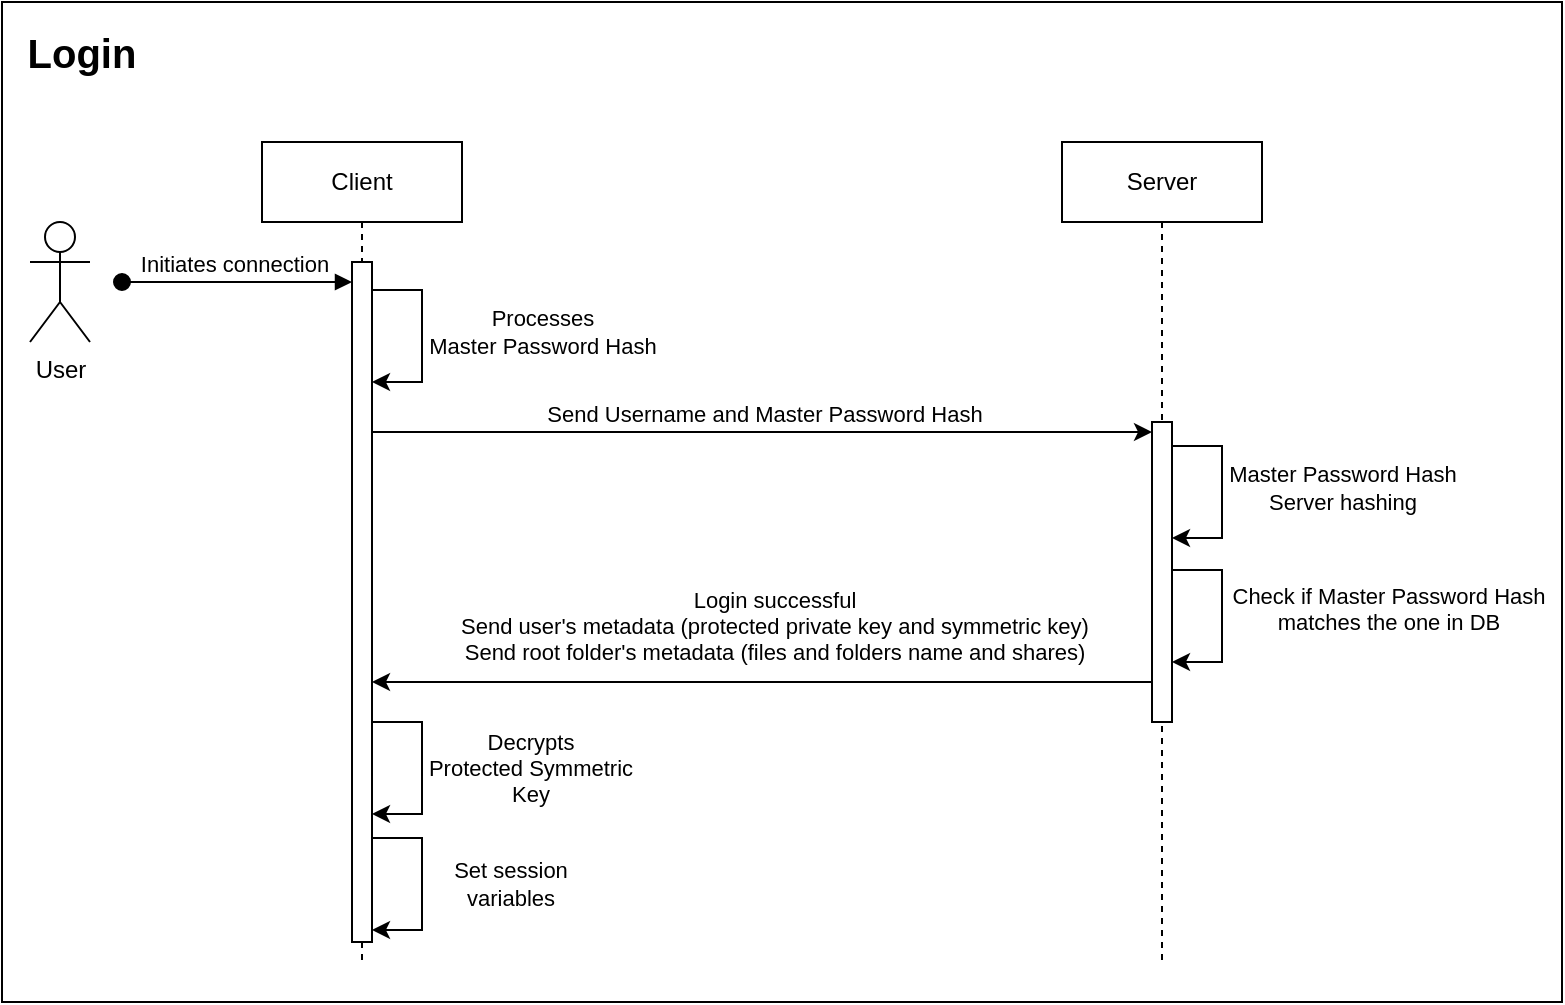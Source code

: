 <mxfile version="20.5.3" type="embed"><diagram name="Page-1" id="5Y11S9Xwyo96vZCyZT3V"><mxGraphModel dx="984" dy="760" grid="1" gridSize="10" guides="1" tooltips="1" connect="1" arrows="1" fold="1" page="1" pageScale="1" pageWidth="850" pageHeight="1100" math="0" shadow="0"><root><mxCell id="0"/><mxCell id="1" parent="0"/><mxCell id="lB84_F_d-40E52OUlX02-83" value="" style="rounded=0;whiteSpace=wrap;html=1;fillColor=none;" parent="1" vertex="1"><mxGeometry x="70" y="20" width="780" height="500" as="geometry"/></mxCell><mxCell id="lB84_F_d-40E52OUlX02-62" value="Client" style="shape=umlLifeline;perimeter=lifelinePerimeter;whiteSpace=wrap;html=1;container=1;dropTarget=0;collapsible=0;recursiveResize=0;outlineConnect=0;portConstraint=eastwest;newEdgeStyle={&quot;edgeStyle&quot;:&quot;elbowEdgeStyle&quot;,&quot;elbow&quot;:&quot;vertical&quot;,&quot;curved&quot;:0,&quot;rounded&quot;:0};" parent="1" vertex="1"><mxGeometry x="200" y="90" width="100" height="410" as="geometry"/></mxCell><mxCell id="lB84_F_d-40E52OUlX02-63" value="Server" style="shape=umlLifeline;perimeter=lifelinePerimeter;whiteSpace=wrap;html=1;container=1;dropTarget=0;collapsible=0;recursiveResize=0;outlineConnect=0;portConstraint=eastwest;newEdgeStyle={&quot;edgeStyle&quot;:&quot;elbowEdgeStyle&quot;,&quot;elbow&quot;:&quot;vertical&quot;,&quot;curved&quot;:0,&quot;rounded&quot;:0};" parent="1" vertex="1"><mxGeometry x="600" y="90" width="100" height="410" as="geometry"/></mxCell><mxCell id="lB84_F_d-40E52OUlX02-71" value="" style="html=1;points=[[0,0,0,0,5],[0,1,0,0,-5],[1,0,0,0,5],[1,1,0,0,-5]];perimeter=orthogonalPerimeter;outlineConnect=0;targetShapes=umlLifeline;portConstraint=eastwest;newEdgeStyle={&quot;curved&quot;:0,&quot;rounded&quot;:0};" parent="lB84_F_d-40E52OUlX02-63" vertex="1"><mxGeometry x="45" y="140" width="10" height="150" as="geometry"/></mxCell><mxCell id="lB84_F_d-40E52OUlX02-66" value="Initiates connection" style="html=1;verticalAlign=bottom;startArrow=oval;startFill=1;endArrow=block;startSize=8;curved=0;rounded=0;" parent="1" edge="1"><mxGeometry y="61" width="60" relative="1" as="geometry"><mxPoint x="246.1" y="170" as="sourcePoint"/><mxPoint x="246.1" y="170" as="targetPoint"/><mxPoint x="-60" y="-10" as="offset"/></mxGeometry></mxCell><mxCell id="lB84_F_d-40E52OUlX02-67" value="" style="html=1;verticalAlign=bottom;startArrow=oval;startFill=1;endArrow=block;startSize=8;curved=0;rounded=0;" parent="1" target="lB84_F_d-40E52OUlX02-65" edge="1"><mxGeometry width="60" relative="1" as="geometry"><mxPoint x="130" y="160" as="sourcePoint"/><mxPoint x="249" y="160" as="targetPoint"/></mxGeometry></mxCell><mxCell id="lB84_F_d-40E52OUlX02-65" value="" style="html=1;points=[[0,0,0,0,5],[0,1,0,0,-5],[1,0,0,0,5],[1,1,0,0,-5]];perimeter=orthogonalPerimeter;outlineConnect=0;targetShapes=umlLifeline;portConstraint=eastwest;newEdgeStyle={&quot;curved&quot;:0,&quot;rounded&quot;:0};" parent="1" vertex="1"><mxGeometry x="245" y="150" width="10" height="340" as="geometry"/></mxCell><mxCell id="lB84_F_d-40E52OUlX02-68" value="" style="endArrow=classic;html=1;rounded=0;" parent="1" target="lB84_F_d-40E52OUlX02-65" edge="1"><mxGeometry width="50" height="50" relative="1" as="geometry"><mxPoint x="255" y="164" as="sourcePoint"/><mxPoint x="255" y="180" as="targetPoint"/><Array as="points"><mxPoint x="280" y="164"/><mxPoint x="280" y="180"/><mxPoint x="280" y="210"/></Array></mxGeometry></mxCell><mxCell id="lB84_F_d-40E52OUlX02-69" value="Processes&lt;br&gt;Master Password Hash" style="edgeLabel;html=1;align=center;verticalAlign=middle;resizable=0;points=[];" parent="lB84_F_d-40E52OUlX02-68" vertex="1" connectable="0"><mxGeometry x="-0.018" y="1" relative="1" as="geometry"><mxPoint x="59" y="-1" as="offset"/></mxGeometry></mxCell><mxCell id="lB84_F_d-40E52OUlX02-70" value="" style="endArrow=classic;html=1;rounded=0;entryX=0;entryY=0;entryDx=0;entryDy=5;entryPerimeter=0;" parent="1" target="lB84_F_d-40E52OUlX02-71" edge="1"><mxGeometry width="50" height="50" relative="1" as="geometry"><mxPoint x="255" y="235" as="sourcePoint"/><mxPoint x="640" y="235" as="targetPoint"/></mxGeometry></mxCell><mxCell id="lB84_F_d-40E52OUlX02-78" value="Send Username and Master Password Hash" style="edgeLabel;html=1;align=center;verticalAlign=middle;resizable=0;points=[];" parent="lB84_F_d-40E52OUlX02-70" vertex="1" connectable="0"><mxGeometry x="-0.208" relative="1" as="geometry"><mxPoint x="41" y="-9" as="offset"/></mxGeometry></mxCell><mxCell id="lB84_F_d-40E52OUlX02-72" value="" style="endArrow=classic;html=1;rounded=0;" parent="1" edge="1"><mxGeometry width="50" height="50" relative="1" as="geometry"><mxPoint x="655" y="242" as="sourcePoint"/><mxPoint x="655" y="288" as="targetPoint"/><Array as="points"><mxPoint x="680" y="242"/><mxPoint x="680" y="258"/><mxPoint x="680" y="288"/></Array></mxGeometry></mxCell><mxCell id="lB84_F_d-40E52OUlX02-73" value="Master Password Hash&lt;br&gt;Server hashing" style="edgeLabel;html=1;align=center;verticalAlign=middle;resizable=0;points=[];" parent="lB84_F_d-40E52OUlX02-72" vertex="1" connectable="0"><mxGeometry x="-0.018" y="1" relative="1" as="geometry"><mxPoint x="59" y="-1" as="offset"/></mxGeometry></mxCell><mxCell id="lB84_F_d-40E52OUlX02-74" value="" style="endArrow=classic;html=1;rounded=0;" parent="1" edge="1"><mxGeometry width="50" height="50" relative="1" as="geometry"><mxPoint x="655" y="304" as="sourcePoint"/><mxPoint x="655" y="350" as="targetPoint"/><Array as="points"><mxPoint x="680" y="304"/><mxPoint x="680" y="320"/><mxPoint x="680" y="350"/></Array></mxGeometry></mxCell><mxCell id="lB84_F_d-40E52OUlX02-75" value="Check if Master Password Hash&lt;br&gt;matches the one in DB&lt;sub&gt;&lt;br&gt;&lt;/sub&gt;" style="edgeLabel;html=1;align=center;verticalAlign=middle;resizable=0;points=[];" parent="lB84_F_d-40E52OUlX02-74" vertex="1" connectable="0"><mxGeometry x="-0.018" y="1" relative="1" as="geometry"><mxPoint x="82" y="-1" as="offset"/></mxGeometry></mxCell><mxCell id="lB84_F_d-40E52OUlX02-76" value="" style="endArrow=none;html=1;rounded=0;entryX=0;entryY=0;entryDx=0;entryDy=5;entryPerimeter=0;startArrow=classic;startFill=1;endFill=0;" parent="1" edge="1"><mxGeometry width="50" height="50" relative="1" as="geometry"><mxPoint x="255" y="360" as="sourcePoint"/><mxPoint x="645" y="360" as="targetPoint"/></mxGeometry></mxCell><mxCell id="lB84_F_d-40E52OUlX02-77" value="Login successful&lt;br&gt;Send user's metadata (protected private key and symmetric key)&lt;br&gt;&lt;font style=&quot;font-size: 11px;&quot;&gt;Send root folder's metadata (files and folders name and shares)&lt;br&gt;&lt;/font&gt;" style="edgeLabel;html=1;align=center;verticalAlign=middle;resizable=0;points=[];" parent="lB84_F_d-40E52OUlX02-76" vertex="1" connectable="0"><mxGeometry x="-0.201" relative="1" as="geometry"><mxPoint x="45" y="-28" as="offset"/></mxGeometry></mxCell><mxCell id="lB84_F_d-40E52OUlX02-79" value="User" style="shape=umlActor;verticalLabelPosition=bottom;verticalAlign=top;html=1;" parent="1" vertex="1"><mxGeometry x="84" y="130" width="30" height="60" as="geometry"/></mxCell><mxCell id="lB84_F_d-40E52OUlX02-80" value="" style="endArrow=classic;html=1;rounded=0;" parent="1" edge="1"><mxGeometry width="50" height="50" relative="1" as="geometry"><mxPoint x="255" y="380" as="sourcePoint"/><mxPoint x="255" y="426" as="targetPoint"/><Array as="points"><mxPoint x="280" y="380"/><mxPoint x="280" y="396"/><mxPoint x="280" y="426"/></Array></mxGeometry></mxCell><mxCell id="lB84_F_d-40E52OUlX02-81" value="Decrypts&lt;br&gt;Protected Symmetric&lt;br&gt;Key" style="edgeLabel;html=1;align=center;verticalAlign=middle;resizable=0;points=[];" parent="lB84_F_d-40E52OUlX02-80" vertex="1" connectable="0"><mxGeometry x="-0.018" y="1" relative="1" as="geometry"><mxPoint x="53" y="1" as="offset"/></mxGeometry></mxCell><mxCell id="lB84_F_d-40E52OUlX02-84" value="&lt;font style=&quot;font-size: 20px;&quot;&gt;&lt;b&gt;Login&lt;/b&gt;&lt;/font&gt;" style="text;html=1;strokeColor=none;fillColor=none;align=center;verticalAlign=middle;whiteSpace=wrap;rounded=0;" parent="1" vertex="1"><mxGeometry x="80" y="30" width="60" height="30" as="geometry"/></mxCell><mxCell id="xz6vYIvAxhGZ4rRrG9xZ-1" value="" style="endArrow=classic;html=1;rounded=0;" parent="1" edge="1"><mxGeometry width="50" height="50" relative="1" as="geometry"><mxPoint x="255" y="438" as="sourcePoint"/><mxPoint x="255" y="484" as="targetPoint"/><Array as="points"><mxPoint x="280" y="438"/><mxPoint x="280" y="454"/><mxPoint x="280" y="484"/></Array></mxGeometry></mxCell><mxCell id="xz6vYIvAxhGZ4rRrG9xZ-2" value="Set session&lt;br&gt;variables" style="edgeLabel;html=1;align=center;verticalAlign=middle;resizable=0;points=[];" parent="xz6vYIvAxhGZ4rRrG9xZ-1" vertex="1" connectable="0"><mxGeometry x="-0.018" y="1" relative="1" as="geometry"><mxPoint x="43" y="1" as="offset"/></mxGeometry></mxCell></root></mxGraphModel></diagram></mxfile>